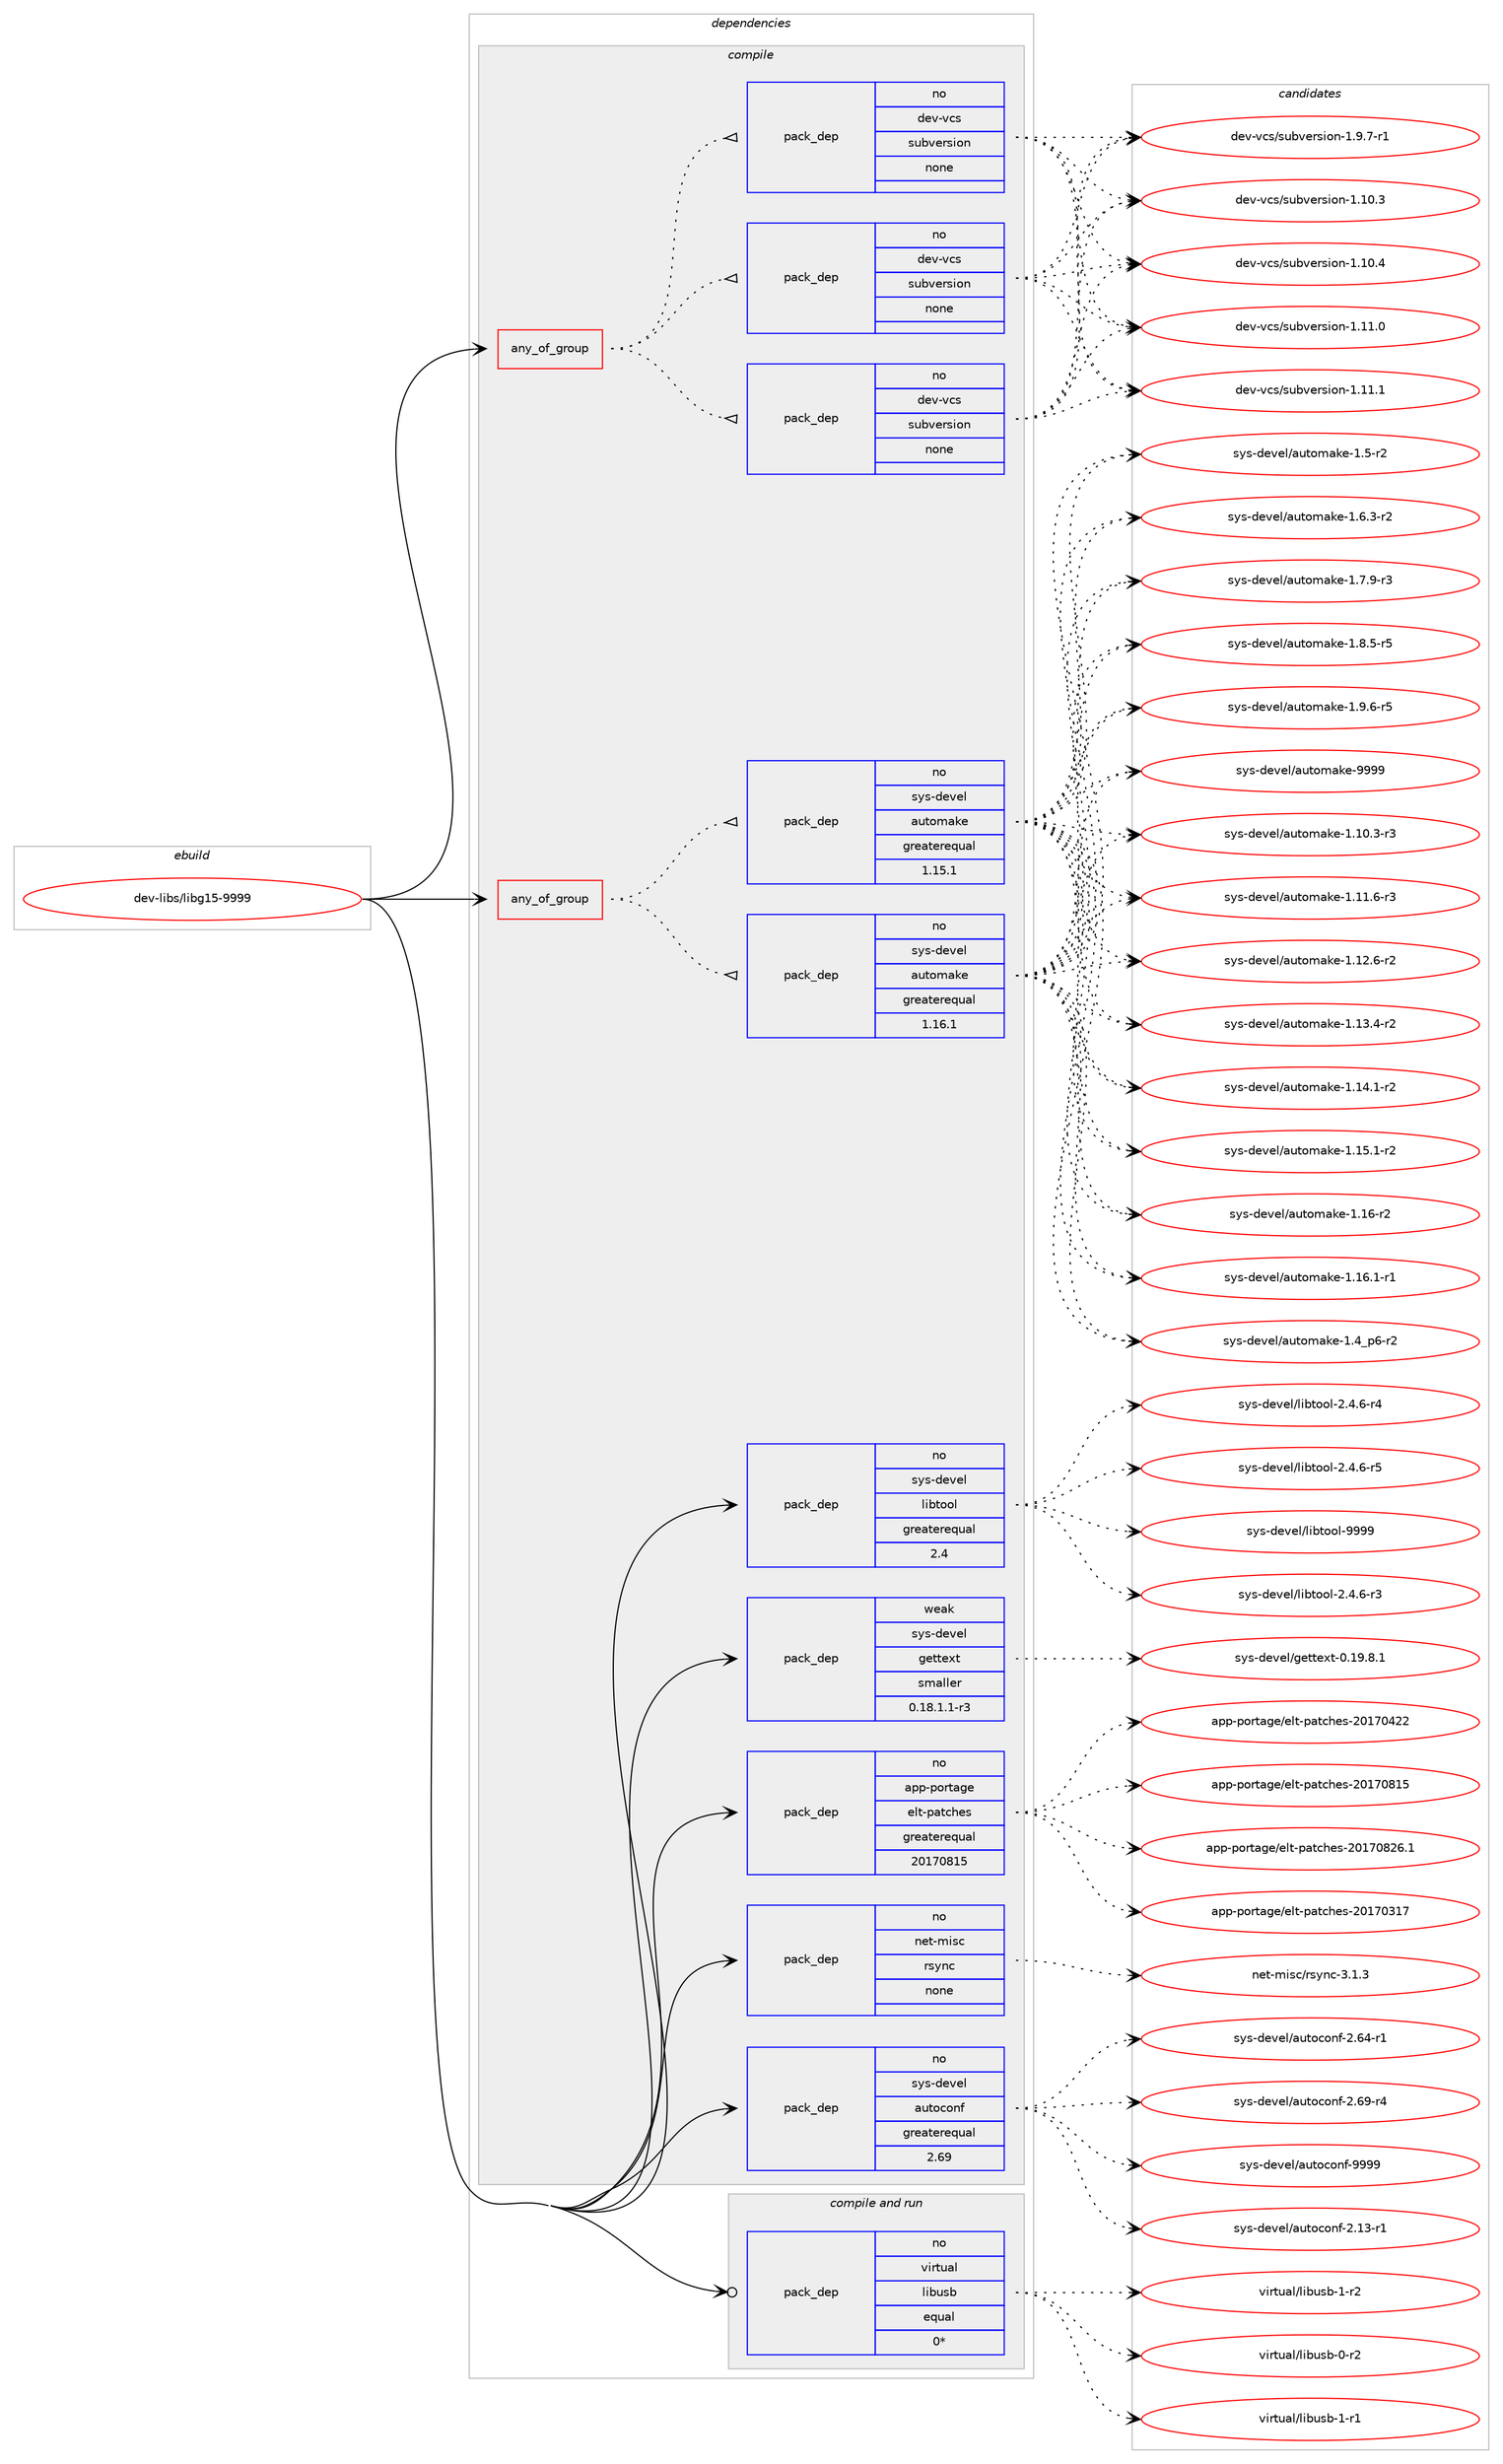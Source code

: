 digraph prolog {

# *************
# Graph options
# *************

newrank=true;
concentrate=true;
compound=true;
graph [rankdir=LR,fontname=Helvetica,fontsize=10,ranksep=1.5];#, ranksep=2.5, nodesep=0.2];
edge  [arrowhead=vee];
node  [fontname=Helvetica,fontsize=10];

# **********
# The ebuild
# **********

subgraph cluster_leftcol {
color=gray;
rank=same;
label=<<i>ebuild</i>>;
id [label="dev-libs/libg15-9999", color=red, width=4, href="../dev-libs/libg15-9999.svg"];
}

# ****************
# The dependencies
# ****************

subgraph cluster_midcol {
color=gray;
label=<<i>dependencies</i>>;
subgraph cluster_compile {
fillcolor="#eeeeee";
style=filled;
label=<<i>compile</i>>;
subgraph any22249 {
dependency1367713 [label=<<TABLE BORDER="0" CELLBORDER="1" CELLSPACING="0" CELLPADDING="4"><TR><TD CELLPADDING="10">any_of_group</TD></TR></TABLE>>, shape=none, color=red];subgraph pack978959 {
dependency1367714 [label=<<TABLE BORDER="0" CELLBORDER="1" CELLSPACING="0" CELLPADDING="4" WIDTH="220"><TR><TD ROWSPAN="6" CELLPADDING="30">pack_dep</TD></TR><TR><TD WIDTH="110">no</TD></TR><TR><TD>dev-vcs</TD></TR><TR><TD>subversion</TD></TR><TR><TD>none</TD></TR><TR><TD></TD></TR></TABLE>>, shape=none, color=blue];
}
dependency1367713:e -> dependency1367714:w [weight=20,style="dotted",arrowhead="oinv"];
subgraph pack978960 {
dependency1367715 [label=<<TABLE BORDER="0" CELLBORDER="1" CELLSPACING="0" CELLPADDING="4" WIDTH="220"><TR><TD ROWSPAN="6" CELLPADDING="30">pack_dep</TD></TR><TR><TD WIDTH="110">no</TD></TR><TR><TD>dev-vcs</TD></TR><TR><TD>subversion</TD></TR><TR><TD>none</TD></TR><TR><TD></TD></TR></TABLE>>, shape=none, color=blue];
}
dependency1367713:e -> dependency1367715:w [weight=20,style="dotted",arrowhead="oinv"];
subgraph pack978961 {
dependency1367716 [label=<<TABLE BORDER="0" CELLBORDER="1" CELLSPACING="0" CELLPADDING="4" WIDTH="220"><TR><TD ROWSPAN="6" CELLPADDING="30">pack_dep</TD></TR><TR><TD WIDTH="110">no</TD></TR><TR><TD>dev-vcs</TD></TR><TR><TD>subversion</TD></TR><TR><TD>none</TD></TR><TR><TD></TD></TR></TABLE>>, shape=none, color=blue];
}
dependency1367713:e -> dependency1367716:w [weight=20,style="dotted",arrowhead="oinv"];
}
id:e -> dependency1367713:w [weight=20,style="solid",arrowhead="vee"];
subgraph any22250 {
dependency1367717 [label=<<TABLE BORDER="0" CELLBORDER="1" CELLSPACING="0" CELLPADDING="4"><TR><TD CELLPADDING="10">any_of_group</TD></TR></TABLE>>, shape=none, color=red];subgraph pack978962 {
dependency1367718 [label=<<TABLE BORDER="0" CELLBORDER="1" CELLSPACING="0" CELLPADDING="4" WIDTH="220"><TR><TD ROWSPAN="6" CELLPADDING="30">pack_dep</TD></TR><TR><TD WIDTH="110">no</TD></TR><TR><TD>sys-devel</TD></TR><TR><TD>automake</TD></TR><TR><TD>greaterequal</TD></TR><TR><TD>1.16.1</TD></TR></TABLE>>, shape=none, color=blue];
}
dependency1367717:e -> dependency1367718:w [weight=20,style="dotted",arrowhead="oinv"];
subgraph pack978963 {
dependency1367719 [label=<<TABLE BORDER="0" CELLBORDER="1" CELLSPACING="0" CELLPADDING="4" WIDTH="220"><TR><TD ROWSPAN="6" CELLPADDING="30">pack_dep</TD></TR><TR><TD WIDTH="110">no</TD></TR><TR><TD>sys-devel</TD></TR><TR><TD>automake</TD></TR><TR><TD>greaterequal</TD></TR><TR><TD>1.15.1</TD></TR></TABLE>>, shape=none, color=blue];
}
dependency1367717:e -> dependency1367719:w [weight=20,style="dotted",arrowhead="oinv"];
}
id:e -> dependency1367717:w [weight=20,style="solid",arrowhead="vee"];
subgraph pack978964 {
dependency1367720 [label=<<TABLE BORDER="0" CELLBORDER="1" CELLSPACING="0" CELLPADDING="4" WIDTH="220"><TR><TD ROWSPAN="6" CELLPADDING="30">pack_dep</TD></TR><TR><TD WIDTH="110">no</TD></TR><TR><TD>app-portage</TD></TR><TR><TD>elt-patches</TD></TR><TR><TD>greaterequal</TD></TR><TR><TD>20170815</TD></TR></TABLE>>, shape=none, color=blue];
}
id:e -> dependency1367720:w [weight=20,style="solid",arrowhead="vee"];
subgraph pack978965 {
dependency1367721 [label=<<TABLE BORDER="0" CELLBORDER="1" CELLSPACING="0" CELLPADDING="4" WIDTH="220"><TR><TD ROWSPAN="6" CELLPADDING="30">pack_dep</TD></TR><TR><TD WIDTH="110">no</TD></TR><TR><TD>net-misc</TD></TR><TR><TD>rsync</TD></TR><TR><TD>none</TD></TR><TR><TD></TD></TR></TABLE>>, shape=none, color=blue];
}
id:e -> dependency1367721:w [weight=20,style="solid",arrowhead="vee"];
subgraph pack978966 {
dependency1367722 [label=<<TABLE BORDER="0" CELLBORDER="1" CELLSPACING="0" CELLPADDING="4" WIDTH="220"><TR><TD ROWSPAN="6" CELLPADDING="30">pack_dep</TD></TR><TR><TD WIDTH="110">no</TD></TR><TR><TD>sys-devel</TD></TR><TR><TD>autoconf</TD></TR><TR><TD>greaterequal</TD></TR><TR><TD>2.69</TD></TR></TABLE>>, shape=none, color=blue];
}
id:e -> dependency1367722:w [weight=20,style="solid",arrowhead="vee"];
subgraph pack978967 {
dependency1367723 [label=<<TABLE BORDER="0" CELLBORDER="1" CELLSPACING="0" CELLPADDING="4" WIDTH="220"><TR><TD ROWSPAN="6" CELLPADDING="30">pack_dep</TD></TR><TR><TD WIDTH="110">no</TD></TR><TR><TD>sys-devel</TD></TR><TR><TD>libtool</TD></TR><TR><TD>greaterequal</TD></TR><TR><TD>2.4</TD></TR></TABLE>>, shape=none, color=blue];
}
id:e -> dependency1367723:w [weight=20,style="solid",arrowhead="vee"];
subgraph pack978968 {
dependency1367724 [label=<<TABLE BORDER="0" CELLBORDER="1" CELLSPACING="0" CELLPADDING="4" WIDTH="220"><TR><TD ROWSPAN="6" CELLPADDING="30">pack_dep</TD></TR><TR><TD WIDTH="110">weak</TD></TR><TR><TD>sys-devel</TD></TR><TR><TD>gettext</TD></TR><TR><TD>smaller</TD></TR><TR><TD>0.18.1.1-r3</TD></TR></TABLE>>, shape=none, color=blue];
}
id:e -> dependency1367724:w [weight=20,style="solid",arrowhead="vee"];
}
subgraph cluster_compileandrun {
fillcolor="#eeeeee";
style=filled;
label=<<i>compile and run</i>>;
subgraph pack978969 {
dependency1367725 [label=<<TABLE BORDER="0" CELLBORDER="1" CELLSPACING="0" CELLPADDING="4" WIDTH="220"><TR><TD ROWSPAN="6" CELLPADDING="30">pack_dep</TD></TR><TR><TD WIDTH="110">no</TD></TR><TR><TD>virtual</TD></TR><TR><TD>libusb</TD></TR><TR><TD>equal</TD></TR><TR><TD>0*</TD></TR></TABLE>>, shape=none, color=blue];
}
id:e -> dependency1367725:w [weight=20,style="solid",arrowhead="odotvee"];
}
subgraph cluster_run {
fillcolor="#eeeeee";
style=filled;
label=<<i>run</i>>;
}
}

# **************
# The candidates
# **************

subgraph cluster_choices {
rank=same;
color=gray;
label=<<i>candidates</i>>;

subgraph choice978959 {
color=black;
nodesep=1;
choice1001011184511899115471151179811810111411510511111045494649484651 [label="dev-vcs/subversion-1.10.3", color=red, width=4,href="../dev-vcs/subversion-1.10.3.svg"];
choice1001011184511899115471151179811810111411510511111045494649484652 [label="dev-vcs/subversion-1.10.4", color=red, width=4,href="../dev-vcs/subversion-1.10.4.svg"];
choice1001011184511899115471151179811810111411510511111045494649494648 [label="dev-vcs/subversion-1.11.0", color=red, width=4,href="../dev-vcs/subversion-1.11.0.svg"];
choice1001011184511899115471151179811810111411510511111045494649494649 [label="dev-vcs/subversion-1.11.1", color=red, width=4,href="../dev-vcs/subversion-1.11.1.svg"];
choice100101118451189911547115117981181011141151051111104549465746554511449 [label="dev-vcs/subversion-1.9.7-r1", color=red, width=4,href="../dev-vcs/subversion-1.9.7-r1.svg"];
dependency1367714:e -> choice1001011184511899115471151179811810111411510511111045494649484651:w [style=dotted,weight="100"];
dependency1367714:e -> choice1001011184511899115471151179811810111411510511111045494649484652:w [style=dotted,weight="100"];
dependency1367714:e -> choice1001011184511899115471151179811810111411510511111045494649494648:w [style=dotted,weight="100"];
dependency1367714:e -> choice1001011184511899115471151179811810111411510511111045494649494649:w [style=dotted,weight="100"];
dependency1367714:e -> choice100101118451189911547115117981181011141151051111104549465746554511449:w [style=dotted,weight="100"];
}
subgraph choice978960 {
color=black;
nodesep=1;
choice1001011184511899115471151179811810111411510511111045494649484651 [label="dev-vcs/subversion-1.10.3", color=red, width=4,href="../dev-vcs/subversion-1.10.3.svg"];
choice1001011184511899115471151179811810111411510511111045494649484652 [label="dev-vcs/subversion-1.10.4", color=red, width=4,href="../dev-vcs/subversion-1.10.4.svg"];
choice1001011184511899115471151179811810111411510511111045494649494648 [label="dev-vcs/subversion-1.11.0", color=red, width=4,href="../dev-vcs/subversion-1.11.0.svg"];
choice1001011184511899115471151179811810111411510511111045494649494649 [label="dev-vcs/subversion-1.11.1", color=red, width=4,href="../dev-vcs/subversion-1.11.1.svg"];
choice100101118451189911547115117981181011141151051111104549465746554511449 [label="dev-vcs/subversion-1.9.7-r1", color=red, width=4,href="../dev-vcs/subversion-1.9.7-r1.svg"];
dependency1367715:e -> choice1001011184511899115471151179811810111411510511111045494649484651:w [style=dotted,weight="100"];
dependency1367715:e -> choice1001011184511899115471151179811810111411510511111045494649484652:w [style=dotted,weight="100"];
dependency1367715:e -> choice1001011184511899115471151179811810111411510511111045494649494648:w [style=dotted,weight="100"];
dependency1367715:e -> choice1001011184511899115471151179811810111411510511111045494649494649:w [style=dotted,weight="100"];
dependency1367715:e -> choice100101118451189911547115117981181011141151051111104549465746554511449:w [style=dotted,weight="100"];
}
subgraph choice978961 {
color=black;
nodesep=1;
choice1001011184511899115471151179811810111411510511111045494649484651 [label="dev-vcs/subversion-1.10.3", color=red, width=4,href="../dev-vcs/subversion-1.10.3.svg"];
choice1001011184511899115471151179811810111411510511111045494649484652 [label="dev-vcs/subversion-1.10.4", color=red, width=4,href="../dev-vcs/subversion-1.10.4.svg"];
choice1001011184511899115471151179811810111411510511111045494649494648 [label="dev-vcs/subversion-1.11.0", color=red, width=4,href="../dev-vcs/subversion-1.11.0.svg"];
choice1001011184511899115471151179811810111411510511111045494649494649 [label="dev-vcs/subversion-1.11.1", color=red, width=4,href="../dev-vcs/subversion-1.11.1.svg"];
choice100101118451189911547115117981181011141151051111104549465746554511449 [label="dev-vcs/subversion-1.9.7-r1", color=red, width=4,href="../dev-vcs/subversion-1.9.7-r1.svg"];
dependency1367716:e -> choice1001011184511899115471151179811810111411510511111045494649484651:w [style=dotted,weight="100"];
dependency1367716:e -> choice1001011184511899115471151179811810111411510511111045494649484652:w [style=dotted,weight="100"];
dependency1367716:e -> choice1001011184511899115471151179811810111411510511111045494649494648:w [style=dotted,weight="100"];
dependency1367716:e -> choice1001011184511899115471151179811810111411510511111045494649494649:w [style=dotted,weight="100"];
dependency1367716:e -> choice100101118451189911547115117981181011141151051111104549465746554511449:w [style=dotted,weight="100"];
}
subgraph choice978962 {
color=black;
nodesep=1;
choice11512111545100101118101108479711711611110997107101454946494846514511451 [label="sys-devel/automake-1.10.3-r3", color=red, width=4,href="../sys-devel/automake-1.10.3-r3.svg"];
choice11512111545100101118101108479711711611110997107101454946494946544511451 [label="sys-devel/automake-1.11.6-r3", color=red, width=4,href="../sys-devel/automake-1.11.6-r3.svg"];
choice11512111545100101118101108479711711611110997107101454946495046544511450 [label="sys-devel/automake-1.12.6-r2", color=red, width=4,href="../sys-devel/automake-1.12.6-r2.svg"];
choice11512111545100101118101108479711711611110997107101454946495146524511450 [label="sys-devel/automake-1.13.4-r2", color=red, width=4,href="../sys-devel/automake-1.13.4-r2.svg"];
choice11512111545100101118101108479711711611110997107101454946495246494511450 [label="sys-devel/automake-1.14.1-r2", color=red, width=4,href="../sys-devel/automake-1.14.1-r2.svg"];
choice11512111545100101118101108479711711611110997107101454946495346494511450 [label="sys-devel/automake-1.15.1-r2", color=red, width=4,href="../sys-devel/automake-1.15.1-r2.svg"];
choice1151211154510010111810110847971171161111099710710145494649544511450 [label="sys-devel/automake-1.16-r2", color=red, width=4,href="../sys-devel/automake-1.16-r2.svg"];
choice11512111545100101118101108479711711611110997107101454946495446494511449 [label="sys-devel/automake-1.16.1-r1", color=red, width=4,href="../sys-devel/automake-1.16.1-r1.svg"];
choice115121115451001011181011084797117116111109971071014549465295112544511450 [label="sys-devel/automake-1.4_p6-r2", color=red, width=4,href="../sys-devel/automake-1.4_p6-r2.svg"];
choice11512111545100101118101108479711711611110997107101454946534511450 [label="sys-devel/automake-1.5-r2", color=red, width=4,href="../sys-devel/automake-1.5-r2.svg"];
choice115121115451001011181011084797117116111109971071014549465446514511450 [label="sys-devel/automake-1.6.3-r2", color=red, width=4,href="../sys-devel/automake-1.6.3-r2.svg"];
choice115121115451001011181011084797117116111109971071014549465546574511451 [label="sys-devel/automake-1.7.9-r3", color=red, width=4,href="../sys-devel/automake-1.7.9-r3.svg"];
choice115121115451001011181011084797117116111109971071014549465646534511453 [label="sys-devel/automake-1.8.5-r5", color=red, width=4,href="../sys-devel/automake-1.8.5-r5.svg"];
choice115121115451001011181011084797117116111109971071014549465746544511453 [label="sys-devel/automake-1.9.6-r5", color=red, width=4,href="../sys-devel/automake-1.9.6-r5.svg"];
choice115121115451001011181011084797117116111109971071014557575757 [label="sys-devel/automake-9999", color=red, width=4,href="../sys-devel/automake-9999.svg"];
dependency1367718:e -> choice11512111545100101118101108479711711611110997107101454946494846514511451:w [style=dotted,weight="100"];
dependency1367718:e -> choice11512111545100101118101108479711711611110997107101454946494946544511451:w [style=dotted,weight="100"];
dependency1367718:e -> choice11512111545100101118101108479711711611110997107101454946495046544511450:w [style=dotted,weight="100"];
dependency1367718:e -> choice11512111545100101118101108479711711611110997107101454946495146524511450:w [style=dotted,weight="100"];
dependency1367718:e -> choice11512111545100101118101108479711711611110997107101454946495246494511450:w [style=dotted,weight="100"];
dependency1367718:e -> choice11512111545100101118101108479711711611110997107101454946495346494511450:w [style=dotted,weight="100"];
dependency1367718:e -> choice1151211154510010111810110847971171161111099710710145494649544511450:w [style=dotted,weight="100"];
dependency1367718:e -> choice11512111545100101118101108479711711611110997107101454946495446494511449:w [style=dotted,weight="100"];
dependency1367718:e -> choice115121115451001011181011084797117116111109971071014549465295112544511450:w [style=dotted,weight="100"];
dependency1367718:e -> choice11512111545100101118101108479711711611110997107101454946534511450:w [style=dotted,weight="100"];
dependency1367718:e -> choice115121115451001011181011084797117116111109971071014549465446514511450:w [style=dotted,weight="100"];
dependency1367718:e -> choice115121115451001011181011084797117116111109971071014549465546574511451:w [style=dotted,weight="100"];
dependency1367718:e -> choice115121115451001011181011084797117116111109971071014549465646534511453:w [style=dotted,weight="100"];
dependency1367718:e -> choice115121115451001011181011084797117116111109971071014549465746544511453:w [style=dotted,weight="100"];
dependency1367718:e -> choice115121115451001011181011084797117116111109971071014557575757:w [style=dotted,weight="100"];
}
subgraph choice978963 {
color=black;
nodesep=1;
choice11512111545100101118101108479711711611110997107101454946494846514511451 [label="sys-devel/automake-1.10.3-r3", color=red, width=4,href="../sys-devel/automake-1.10.3-r3.svg"];
choice11512111545100101118101108479711711611110997107101454946494946544511451 [label="sys-devel/automake-1.11.6-r3", color=red, width=4,href="../sys-devel/automake-1.11.6-r3.svg"];
choice11512111545100101118101108479711711611110997107101454946495046544511450 [label="sys-devel/automake-1.12.6-r2", color=red, width=4,href="../sys-devel/automake-1.12.6-r2.svg"];
choice11512111545100101118101108479711711611110997107101454946495146524511450 [label="sys-devel/automake-1.13.4-r2", color=red, width=4,href="../sys-devel/automake-1.13.4-r2.svg"];
choice11512111545100101118101108479711711611110997107101454946495246494511450 [label="sys-devel/automake-1.14.1-r2", color=red, width=4,href="../sys-devel/automake-1.14.1-r2.svg"];
choice11512111545100101118101108479711711611110997107101454946495346494511450 [label="sys-devel/automake-1.15.1-r2", color=red, width=4,href="../sys-devel/automake-1.15.1-r2.svg"];
choice1151211154510010111810110847971171161111099710710145494649544511450 [label="sys-devel/automake-1.16-r2", color=red, width=4,href="../sys-devel/automake-1.16-r2.svg"];
choice11512111545100101118101108479711711611110997107101454946495446494511449 [label="sys-devel/automake-1.16.1-r1", color=red, width=4,href="../sys-devel/automake-1.16.1-r1.svg"];
choice115121115451001011181011084797117116111109971071014549465295112544511450 [label="sys-devel/automake-1.4_p6-r2", color=red, width=4,href="../sys-devel/automake-1.4_p6-r2.svg"];
choice11512111545100101118101108479711711611110997107101454946534511450 [label="sys-devel/automake-1.5-r2", color=red, width=4,href="../sys-devel/automake-1.5-r2.svg"];
choice115121115451001011181011084797117116111109971071014549465446514511450 [label="sys-devel/automake-1.6.3-r2", color=red, width=4,href="../sys-devel/automake-1.6.3-r2.svg"];
choice115121115451001011181011084797117116111109971071014549465546574511451 [label="sys-devel/automake-1.7.9-r3", color=red, width=4,href="../sys-devel/automake-1.7.9-r3.svg"];
choice115121115451001011181011084797117116111109971071014549465646534511453 [label="sys-devel/automake-1.8.5-r5", color=red, width=4,href="../sys-devel/automake-1.8.5-r5.svg"];
choice115121115451001011181011084797117116111109971071014549465746544511453 [label="sys-devel/automake-1.9.6-r5", color=red, width=4,href="../sys-devel/automake-1.9.6-r5.svg"];
choice115121115451001011181011084797117116111109971071014557575757 [label="sys-devel/automake-9999", color=red, width=4,href="../sys-devel/automake-9999.svg"];
dependency1367719:e -> choice11512111545100101118101108479711711611110997107101454946494846514511451:w [style=dotted,weight="100"];
dependency1367719:e -> choice11512111545100101118101108479711711611110997107101454946494946544511451:w [style=dotted,weight="100"];
dependency1367719:e -> choice11512111545100101118101108479711711611110997107101454946495046544511450:w [style=dotted,weight="100"];
dependency1367719:e -> choice11512111545100101118101108479711711611110997107101454946495146524511450:w [style=dotted,weight="100"];
dependency1367719:e -> choice11512111545100101118101108479711711611110997107101454946495246494511450:w [style=dotted,weight="100"];
dependency1367719:e -> choice11512111545100101118101108479711711611110997107101454946495346494511450:w [style=dotted,weight="100"];
dependency1367719:e -> choice1151211154510010111810110847971171161111099710710145494649544511450:w [style=dotted,weight="100"];
dependency1367719:e -> choice11512111545100101118101108479711711611110997107101454946495446494511449:w [style=dotted,weight="100"];
dependency1367719:e -> choice115121115451001011181011084797117116111109971071014549465295112544511450:w [style=dotted,weight="100"];
dependency1367719:e -> choice11512111545100101118101108479711711611110997107101454946534511450:w [style=dotted,weight="100"];
dependency1367719:e -> choice115121115451001011181011084797117116111109971071014549465446514511450:w [style=dotted,weight="100"];
dependency1367719:e -> choice115121115451001011181011084797117116111109971071014549465546574511451:w [style=dotted,weight="100"];
dependency1367719:e -> choice115121115451001011181011084797117116111109971071014549465646534511453:w [style=dotted,weight="100"];
dependency1367719:e -> choice115121115451001011181011084797117116111109971071014549465746544511453:w [style=dotted,weight="100"];
dependency1367719:e -> choice115121115451001011181011084797117116111109971071014557575757:w [style=dotted,weight="100"];
}
subgraph choice978964 {
color=black;
nodesep=1;
choice97112112451121111141169710310147101108116451129711699104101115455048495548514955 [label="app-portage/elt-patches-20170317", color=red, width=4,href="../app-portage/elt-patches-20170317.svg"];
choice97112112451121111141169710310147101108116451129711699104101115455048495548525050 [label="app-portage/elt-patches-20170422", color=red, width=4,href="../app-portage/elt-patches-20170422.svg"];
choice97112112451121111141169710310147101108116451129711699104101115455048495548564953 [label="app-portage/elt-patches-20170815", color=red, width=4,href="../app-portage/elt-patches-20170815.svg"];
choice971121124511211111411697103101471011081164511297116991041011154550484955485650544649 [label="app-portage/elt-patches-20170826.1", color=red, width=4,href="../app-portage/elt-patches-20170826.1.svg"];
dependency1367720:e -> choice97112112451121111141169710310147101108116451129711699104101115455048495548514955:w [style=dotted,weight="100"];
dependency1367720:e -> choice97112112451121111141169710310147101108116451129711699104101115455048495548525050:w [style=dotted,weight="100"];
dependency1367720:e -> choice97112112451121111141169710310147101108116451129711699104101115455048495548564953:w [style=dotted,weight="100"];
dependency1367720:e -> choice971121124511211111411697103101471011081164511297116991041011154550484955485650544649:w [style=dotted,weight="100"];
}
subgraph choice978965 {
color=black;
nodesep=1;
choice11010111645109105115994711411512111099455146494651 [label="net-misc/rsync-3.1.3", color=red, width=4,href="../net-misc/rsync-3.1.3.svg"];
dependency1367721:e -> choice11010111645109105115994711411512111099455146494651:w [style=dotted,weight="100"];
}
subgraph choice978966 {
color=black;
nodesep=1;
choice1151211154510010111810110847971171161119911111010245504649514511449 [label="sys-devel/autoconf-2.13-r1", color=red, width=4,href="../sys-devel/autoconf-2.13-r1.svg"];
choice1151211154510010111810110847971171161119911111010245504654524511449 [label="sys-devel/autoconf-2.64-r1", color=red, width=4,href="../sys-devel/autoconf-2.64-r1.svg"];
choice1151211154510010111810110847971171161119911111010245504654574511452 [label="sys-devel/autoconf-2.69-r4", color=red, width=4,href="../sys-devel/autoconf-2.69-r4.svg"];
choice115121115451001011181011084797117116111991111101024557575757 [label="sys-devel/autoconf-9999", color=red, width=4,href="../sys-devel/autoconf-9999.svg"];
dependency1367722:e -> choice1151211154510010111810110847971171161119911111010245504649514511449:w [style=dotted,weight="100"];
dependency1367722:e -> choice1151211154510010111810110847971171161119911111010245504654524511449:w [style=dotted,weight="100"];
dependency1367722:e -> choice1151211154510010111810110847971171161119911111010245504654574511452:w [style=dotted,weight="100"];
dependency1367722:e -> choice115121115451001011181011084797117116111991111101024557575757:w [style=dotted,weight="100"];
}
subgraph choice978967 {
color=black;
nodesep=1;
choice1151211154510010111810110847108105981161111111084550465246544511451 [label="sys-devel/libtool-2.4.6-r3", color=red, width=4,href="../sys-devel/libtool-2.4.6-r3.svg"];
choice1151211154510010111810110847108105981161111111084550465246544511452 [label="sys-devel/libtool-2.4.6-r4", color=red, width=4,href="../sys-devel/libtool-2.4.6-r4.svg"];
choice1151211154510010111810110847108105981161111111084550465246544511453 [label="sys-devel/libtool-2.4.6-r5", color=red, width=4,href="../sys-devel/libtool-2.4.6-r5.svg"];
choice1151211154510010111810110847108105981161111111084557575757 [label="sys-devel/libtool-9999", color=red, width=4,href="../sys-devel/libtool-9999.svg"];
dependency1367723:e -> choice1151211154510010111810110847108105981161111111084550465246544511451:w [style=dotted,weight="100"];
dependency1367723:e -> choice1151211154510010111810110847108105981161111111084550465246544511452:w [style=dotted,weight="100"];
dependency1367723:e -> choice1151211154510010111810110847108105981161111111084550465246544511453:w [style=dotted,weight="100"];
dependency1367723:e -> choice1151211154510010111810110847108105981161111111084557575757:w [style=dotted,weight="100"];
}
subgraph choice978968 {
color=black;
nodesep=1;
choice1151211154510010111810110847103101116116101120116454846495746564649 [label="sys-devel/gettext-0.19.8.1", color=red, width=4,href="../sys-devel/gettext-0.19.8.1.svg"];
dependency1367724:e -> choice1151211154510010111810110847103101116116101120116454846495746564649:w [style=dotted,weight="100"];
}
subgraph choice978969 {
color=black;
nodesep=1;
choice1181051141161179710847108105981171159845484511450 [label="virtual/libusb-0-r2", color=red, width=4,href="../virtual/libusb-0-r2.svg"];
choice1181051141161179710847108105981171159845494511449 [label="virtual/libusb-1-r1", color=red, width=4,href="../virtual/libusb-1-r1.svg"];
choice1181051141161179710847108105981171159845494511450 [label="virtual/libusb-1-r2", color=red, width=4,href="../virtual/libusb-1-r2.svg"];
dependency1367725:e -> choice1181051141161179710847108105981171159845484511450:w [style=dotted,weight="100"];
dependency1367725:e -> choice1181051141161179710847108105981171159845494511449:w [style=dotted,weight="100"];
dependency1367725:e -> choice1181051141161179710847108105981171159845494511450:w [style=dotted,weight="100"];
}
}

}
